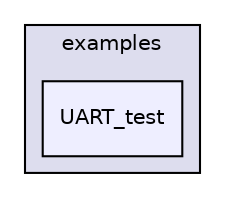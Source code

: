 digraph "libraries/AP_HAL/examples/UART_test" {
  compound=true
  node [ fontsize="10", fontname="Helvetica"];
  edge [ labelfontsize="10", labelfontname="Helvetica"];
  subgraph clusterdir_f7f5157e56f55124705528a97fcdff61 {
    graph [ bgcolor="#ddddee", pencolor="black", label="examples" fontname="Helvetica", fontsize="10", URL="dir_f7f5157e56f55124705528a97fcdff61.html"]
  dir_66c5cbb45a389e52f66bf5647d15ea39 [shape=box, label="UART_test", style="filled", fillcolor="#eeeeff", pencolor="black", URL="dir_66c5cbb45a389e52f66bf5647d15ea39.html"];
  }
}
